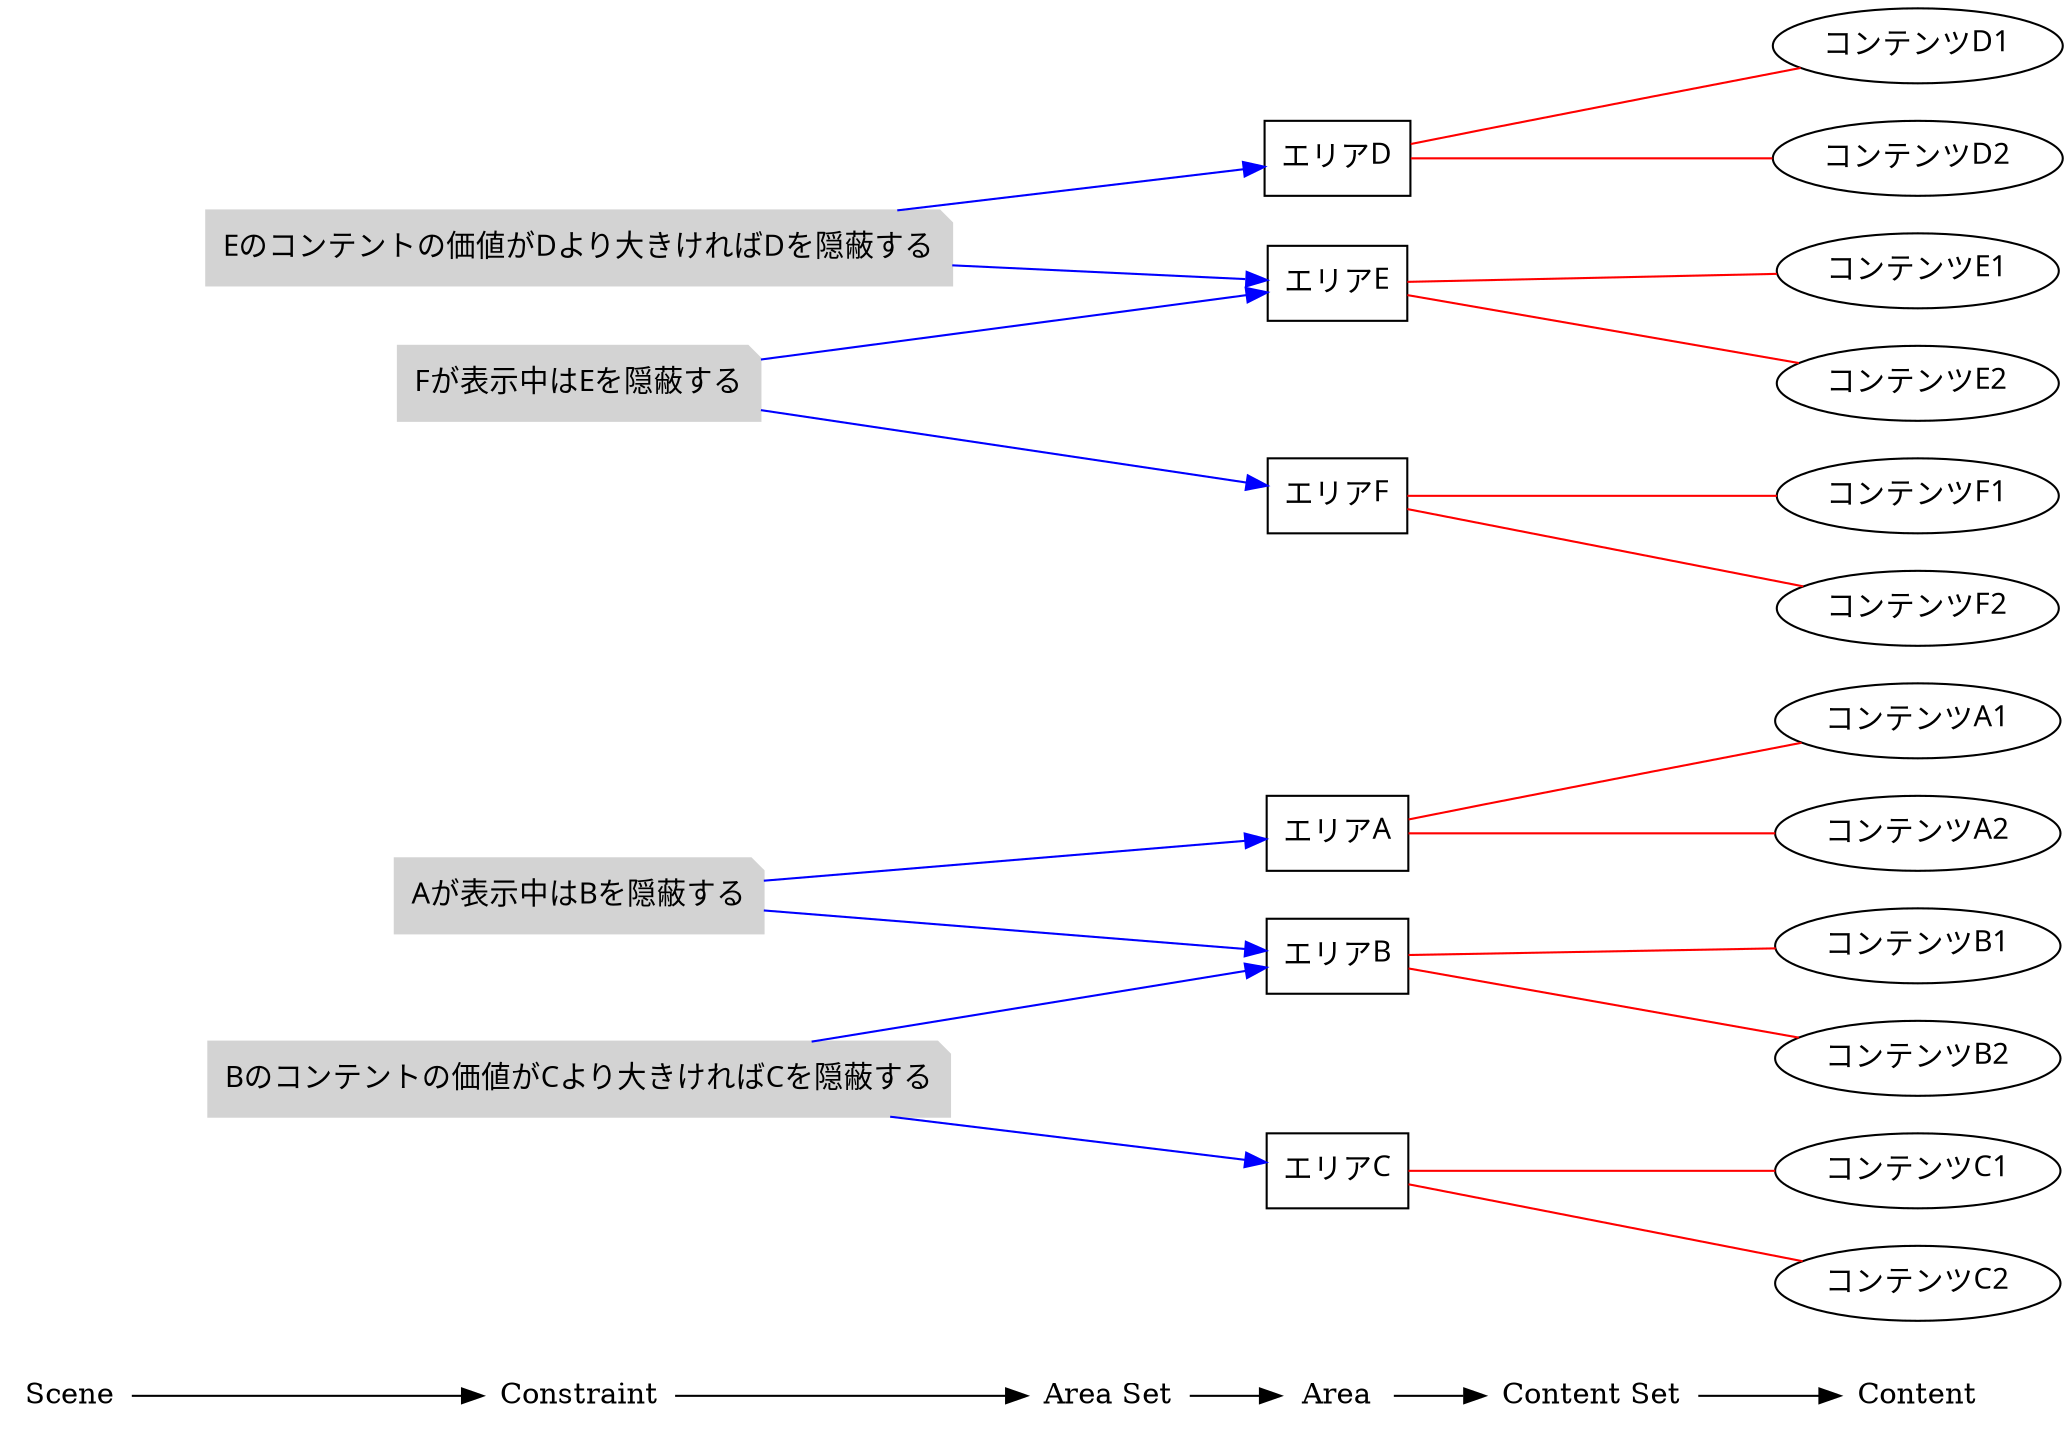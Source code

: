 digraph rule_objects_graph {
	rankdir = LR;
	charset="utf-8";
	clusterrank = global;
	
	node [shape = plaintext];
	Scene -> Constraint -> "Area Set" -> Area -> "Content Set" -> Content; 
	{ rank = same;
		node [shape = box];
		{
			Area;
			e1 [label="エリアA", fontname="Meiryo UI"];
			e2 [label="エリアB", fontname="Meiryo UI"];
			e3 [label="エリアC", fontname="Meiryo UI"];
			e4 [label="エリアD", fontname="Meiryo UI"];
			e5 [label="エリアE", fontname="Meiryo UI"];
			e6 [label="エリアF", fontname="Meiryo UI"];

		}
	}
	
	{ rank = same;
		node [shape = ellipse];
		{
			Content;
			e7 [label="コンテンツA1", fontname="Meiryo UI"];
			e8 [label="コンテンツB1", fontname="Meiryo UI"];
			e9 [label="コンテンツC1", fontname="Meiryo UI"];
			e10 [label="コンテンツD1", fontname="Meiryo UI"];
			e11 [label="コンテンツE1", fontname="Meiryo UI"];
			e12 [label="コンテンツF1", fontname="Meiryo UI"];
			e13 [label="コンテンツA2", fontname="Meiryo UI"];
			e14 [label="コンテンツB2", fontname="Meiryo UI"];
			e15 [label="コンテンツC2", fontname="Meiryo UI"];
			e16 [label="コンテンツD2", fontname="Meiryo UI"];
			e17 [label="コンテンツE2", fontname="Meiryo UI"];
			e18 [label="コンテンツF2", fontname="Meiryo UI"];


		}
	}
	
	{
		subgraph subareaset {
			"Area Set";
			node [shape = box, style = filled, color = lightpink];


		}
	}


	
	{
		subgraph subcontentset {
			"Content Set";
			node [shape = ellipse, style = filled, color = palegreen];


		}
	}



	e1 -> e7 [dir=none, color=red];
	e2 -> e8 [dir=none, color=red];
	e3 -> e9 [dir=none, color=red];
	e4 -> e10 [dir=none, color=red];
	e5 -> e11 [dir=none, color=red];
	e6 -> e12 [dir=none, color=red];
	e1 -> e13 [dir=none, color=red];
	e2 -> e14 [dir=none, color=red];
	e3 -> e15 [dir=none, color=red];
	e4 -> e16 [dir=none, color=red];
	e5 -> e17 [dir=none, color=red];
	e6 -> e18 [dir=none, color=red];
	

	

	

	

	subgraph scene { rank = same;
		node [shape = circle, style = filled, color = lightblue];
		{
			"Scene";

		}
	}

	{ rank = same;
		node [shape = note, style = filled, color = lightgrey];
		{
			"Constraint";
			e19 [label="Aが表示中はBを隠蔽する", fontname="Meiryo UI"];
			e20 [label="Bのコンテントの価値がCより大きければCを隠蔽する", fontname="Meiryo UI"];
			e21 [label="Fが表示中はEを隠蔽する", fontname="Meiryo UI"];
			e22 [label="Eのコンテントの価値がDより大きければDを隠蔽する", fontname="Meiryo UI"];
		}
	}
	
	{ rank = same;
		node [shape = note, style = filled, color = lavenderblush2];
		{
			"Constraint";
		}
	}

	{ rank = same;
		node [shape = note, style = filled, color = lightpink2];
		{
			"Constraint";
		}
	}

	e19 -> e1 [color=blue];
	e19 -> e2 [color=blue];
	e20 -> e3 [color=blue];
	e20 -> e2 [color=blue];
	e21 -> e6 [color=blue];
	e21 -> e5 [color=blue];
	e22 -> e5 [color=blue];
	e22 -> e4 [color=blue];
	

	

	
}

